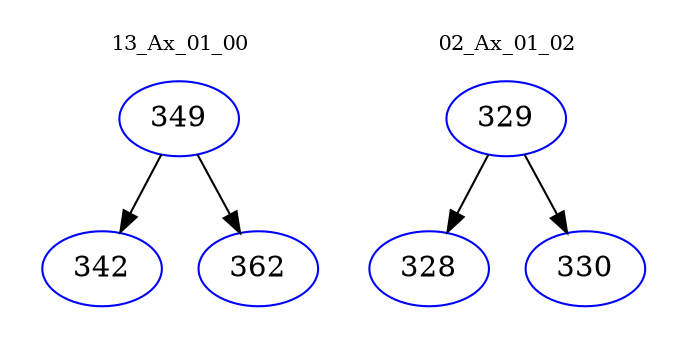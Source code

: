 digraph{
subgraph cluster_0 {
color = white
label = "13_Ax_01_00";
fontsize=10;
T0_349 [label="349", color="blue"]
T0_349 -> T0_342 [color="black"]
T0_342 [label="342", color="blue"]
T0_349 -> T0_362 [color="black"]
T0_362 [label="362", color="blue"]
}
subgraph cluster_1 {
color = white
label = "02_Ax_01_02";
fontsize=10;
T1_329 [label="329", color="blue"]
T1_329 -> T1_328 [color="black"]
T1_328 [label="328", color="blue"]
T1_329 -> T1_330 [color="black"]
T1_330 [label="330", color="blue"]
}
}
